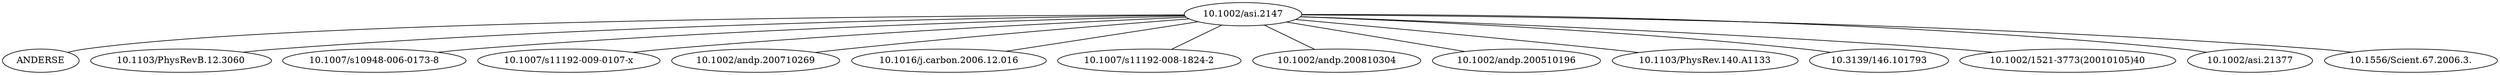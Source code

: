 strict graph mind_map122 {
	"10.1002/asi.2147" -- ANDERSE
	"10.1002/asi.2147" -- "10.1103/PhysRevB.12.3060"
	"10.1002/asi.2147" -- "10.1007/s10948-006-0173-8"
	"10.1002/asi.2147" -- "10.1007/s11192-009-0107-x"
	"10.1002/asi.2147" -- "10.1002/andp.200710269"
	"10.1002/asi.2147" -- "10.1016/j.carbon.2006.12.016"
	"10.1002/asi.2147" -- "10.1007/s11192-008-1824-2"
	"10.1002/asi.2147" -- "10.1002/andp.200810304"
	"10.1002/asi.2147" -- "10.1002/andp.200510196"
	"10.1002/asi.2147" -- "10.1103/PhysRev.140.A1133"
	"10.1002/asi.2147" -- "10.3139/146.101793"
	"10.1002/asi.2147" -- "10.1002/1521-3773(20010105)40"
	"10.1002/asi.2147" -- "10.1002/asi.21377"
	"10.1002/asi.2147" -- "10.1556/Scient.67.2006.3."
}
